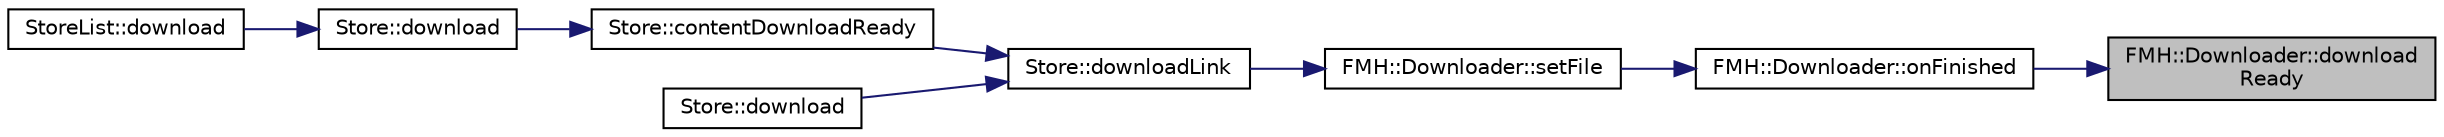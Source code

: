 digraph "FMH::Downloader::downloadReady"
{
 // INTERACTIVE_SVG=YES
 // LATEX_PDF_SIZE
  edge [fontname="Helvetica",fontsize="10",labelfontname="Helvetica",labelfontsize="10"];
  node [fontname="Helvetica",fontsize="10",shape=record];
  rankdir="RL";
  Node7 [label="FMH::Downloader::download\lReady",height=0.2,width=0.4,color="black", fillcolor="grey75", style="filled", fontcolor="black",tooltip=" "];
  Node7 -> Node8 [dir="back",color="midnightblue",fontsize="10",style="solid",fontname="Helvetica"];
  Node8 [label="FMH::Downloader::onFinished",height=0.2,width=0.4,color="black", fillcolor="white", style="filled",URL="$class_f_m_h_1_1_downloader.html#a32d5a5809d7948f46ce114bf18402dcd",tooltip=" "];
  Node8 -> Node9 [dir="back",color="midnightblue",fontsize="10",style="solid",fontname="Helvetica"];
  Node9 [label="FMH::Downloader::setFile",height=0.2,width=0.4,color="black", fillcolor="white", style="filled",URL="$class_f_m_h_1_1_downloader.html#ae1cfd33504af67033fbf2ef97a713cdc",tooltip=" "];
  Node9 -> Node10 [dir="back",color="midnightblue",fontsize="10",style="solid",fontname="Helvetica"];
  Node10 [label="Store::downloadLink",height=0.2,width=0.4,color="black", fillcolor="white", style="filled",URL="$class_store.html#a50433ec7fb0e1af311c26036918d6ca4",tooltip=" "];
  Node10 -> Node11 [dir="back",color="midnightblue",fontsize="10",style="solid",fontname="Helvetica"];
  Node11 [label="Store::contentDownloadReady",height=0.2,width=0.4,color="black", fillcolor="white", style="filled",URL="$class_store.html#a44e5bea4ec42cb655b127eab2c1b93d7",tooltip=" "];
  Node11 -> Node12 [dir="back",color="midnightblue",fontsize="10",style="solid",fontname="Helvetica"];
  Node12 [label="Store::download",height=0.2,width=0.4,color="black", fillcolor="white", style="filled",URL="$class_store.html#a68f2625dd14cd8cb7bdb7edf44976f0f",tooltip=" "];
  Node12 -> Node13 [dir="back",color="midnightblue",fontsize="10",style="solid",fontname="Helvetica"];
  Node13 [label="StoreList::download",height=0.2,width=0.4,color="black", fillcolor="white", style="filled",URL="$class_store_list.html#aebb696fb23a1ac7ba955ce23a0b72679",tooltip=" "];
  Node10 -> Node14 [dir="back",color="midnightblue",fontsize="10",style="solid",fontname="Helvetica"];
  Node14 [label="Store::download",height=0.2,width=0.4,color="black", fillcolor="white", style="filled",URL="$class_store.html#a36cdf707d924249d95498fe427848971",tooltip=" "];
}
